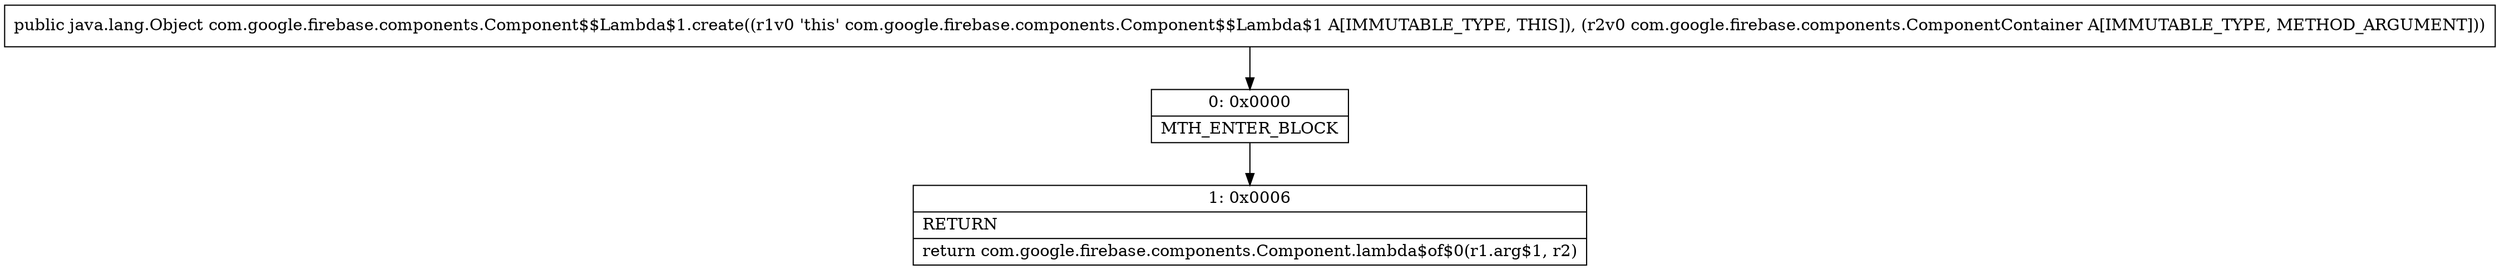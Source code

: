 digraph "CFG forcom.google.firebase.components.Component$$Lambda$1.create(Lcom\/google\/firebase\/components\/ComponentContainer;)Ljava\/lang\/Object;" {
Node_0 [shape=record,label="{0\:\ 0x0000|MTH_ENTER_BLOCK\l}"];
Node_1 [shape=record,label="{1\:\ 0x0006|RETURN\l|return com.google.firebase.components.Component.lambda$of$0(r1.arg$1, r2)\l}"];
MethodNode[shape=record,label="{public java.lang.Object com.google.firebase.components.Component$$Lambda$1.create((r1v0 'this' com.google.firebase.components.Component$$Lambda$1 A[IMMUTABLE_TYPE, THIS]), (r2v0 com.google.firebase.components.ComponentContainer A[IMMUTABLE_TYPE, METHOD_ARGUMENT])) }"];
MethodNode -> Node_0;
Node_0 -> Node_1;
}

